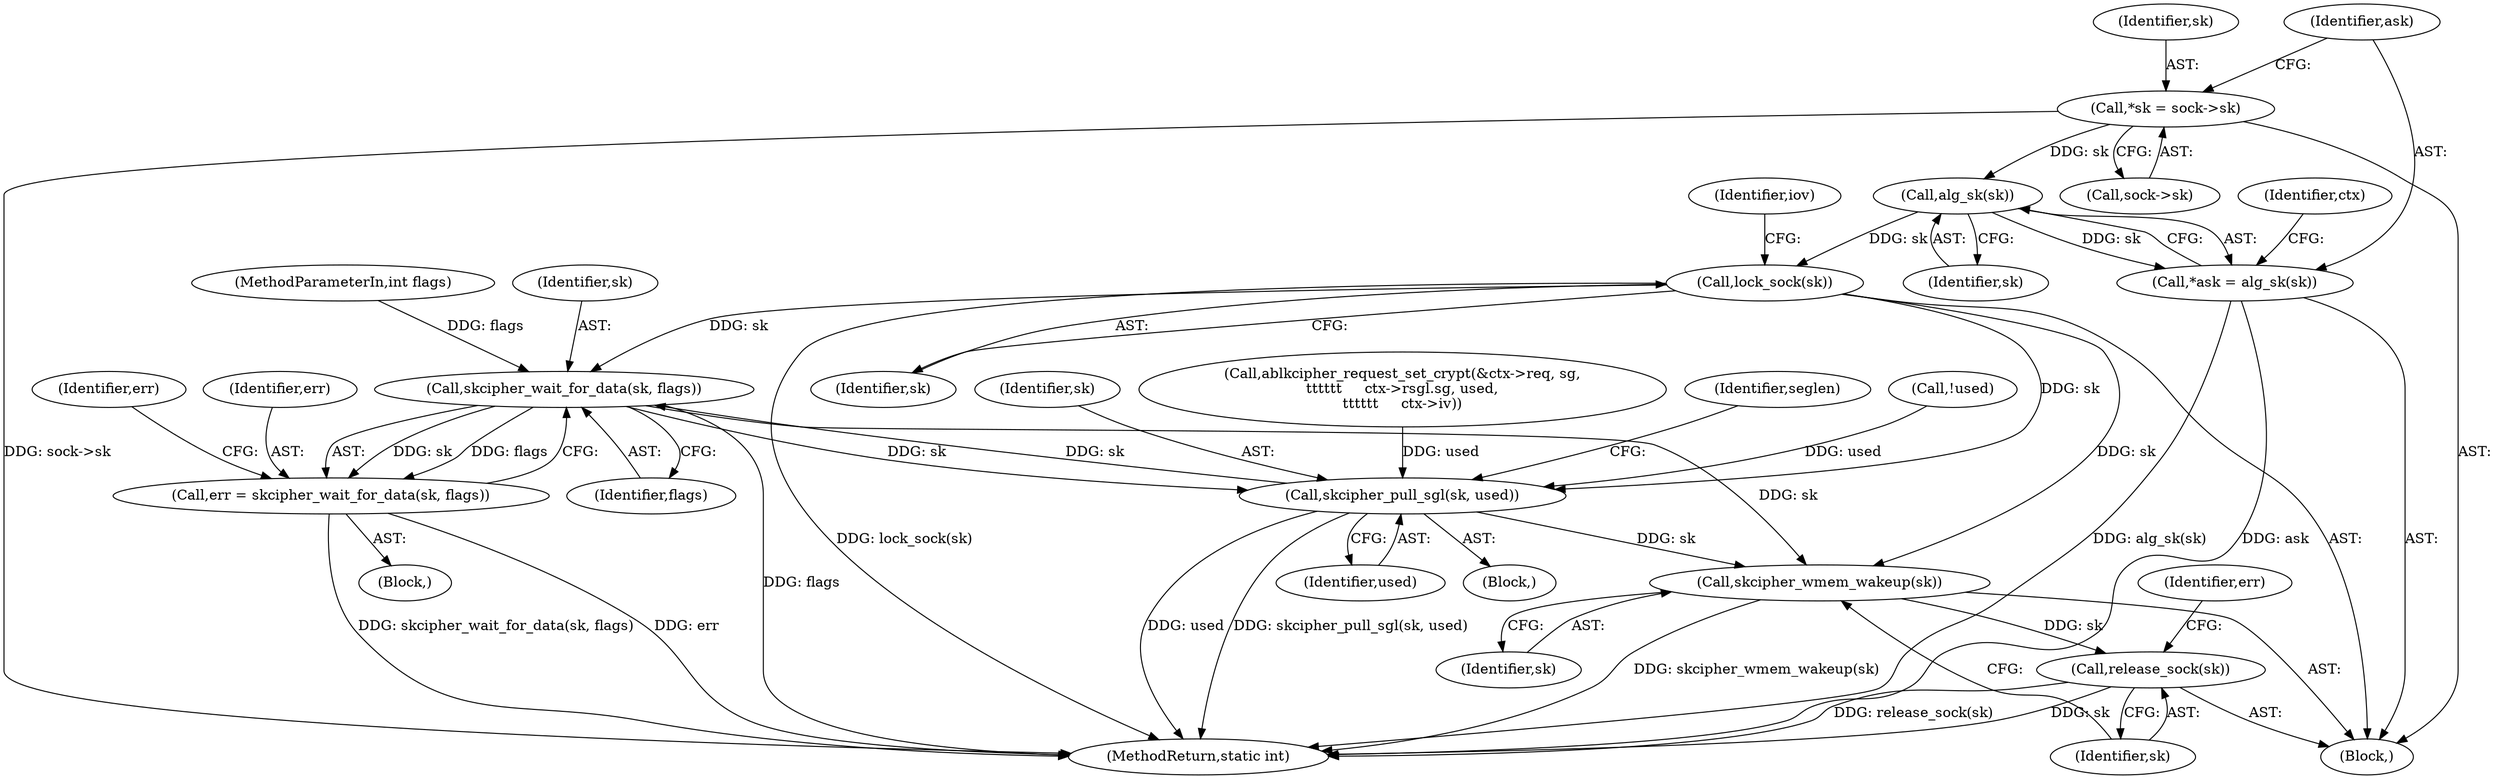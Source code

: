 digraph "0_linux_f3d3342602f8bcbf37d7c46641cb9bca7618eb1c_0@pointer" {
"1000116" [label="(Call,alg_sk(sk))"];
"1000108" [label="(Call,*sk = sock->sk)"];
"1000114" [label="(Call,*ask = alg_sk(sk))"];
"1000147" [label="(Call,lock_sock(sk))"];
"1000208" [label="(Call,skcipher_wait_for_data(sk, flags))"];
"1000206" [label="(Call,err = skcipher_wait_for_data(sk, flags))"];
"1000309" [label="(Call,skcipher_pull_sgl(sk, used))"];
"1000316" [label="(Call,skcipher_wmem_wakeup(sk))"];
"1000318" [label="(Call,release_sock(sk))"];
"1000212" [label="(Identifier,err)"];
"1000209" [label="(Identifier,sk)"];
"1000114" [label="(Call,*ask = alg_sk(sk))"];
"1000311" [label="(Identifier,used)"];
"1000115" [label="(Identifier,ask)"];
"1000321" [label="(MethodReturn,static int)"];
"1000120" [label="(Identifier,ctx)"];
"1000108" [label="(Call,*sk = sock->sk)"];
"1000117" [label="(Identifier,sk)"];
"1000318" [label="(Call,release_sock(sk))"];
"1000317" [label="(Identifier,sk)"];
"1000310" [label="(Identifier,sk)"];
"1000208" [label="(Call,skcipher_wait_for_data(sk, flags))"];
"1000309" [label="(Call,skcipher_pull_sgl(sk, used))"];
"1000206" [label="(Call,err = skcipher_wait_for_data(sk, flags))"];
"1000110" [label="(Call,sock->sk)"];
"1000205" [label="(Block,)"];
"1000152" [label="(Identifier,iov)"];
"1000184" [label="(Block,)"];
"1000105" [label="(MethodParameterIn,int flags)"];
"1000147" [label="(Call,lock_sock(sk))"];
"1000316" [label="(Call,skcipher_wmem_wakeup(sk))"];
"1000207" [label="(Identifier,err)"];
"1000116" [label="(Call,alg_sk(sk))"];
"1000255" [label="(Call,ablkcipher_request_set_crypt(&ctx->req, sg,\n\t\t\t\t\t\t     ctx->rsgl.sg, used,\n\t\t\t\t\t\t     ctx->iv))"];
"1000148" [label="(Identifier,sk)"];
"1000320" [label="(Identifier,err)"];
"1000109" [label="(Identifier,sk)"];
"1000106" [label="(Block,)"];
"1000210" [label="(Identifier,flags)"];
"1000183" [label="(Identifier,seglen)"];
"1000319" [label="(Identifier,sk)"];
"1000252" [label="(Call,!used)"];
"1000116" -> "1000114"  [label="AST: "];
"1000116" -> "1000117"  [label="CFG: "];
"1000117" -> "1000116"  [label="AST: "];
"1000114" -> "1000116"  [label="CFG: "];
"1000116" -> "1000114"  [label="DDG: sk"];
"1000108" -> "1000116"  [label="DDG: sk"];
"1000116" -> "1000147"  [label="DDG: sk"];
"1000108" -> "1000106"  [label="AST: "];
"1000108" -> "1000110"  [label="CFG: "];
"1000109" -> "1000108"  [label="AST: "];
"1000110" -> "1000108"  [label="AST: "];
"1000115" -> "1000108"  [label="CFG: "];
"1000108" -> "1000321"  [label="DDG: sock->sk"];
"1000114" -> "1000106"  [label="AST: "];
"1000115" -> "1000114"  [label="AST: "];
"1000120" -> "1000114"  [label="CFG: "];
"1000114" -> "1000321"  [label="DDG: ask"];
"1000114" -> "1000321"  [label="DDG: alg_sk(sk)"];
"1000147" -> "1000106"  [label="AST: "];
"1000147" -> "1000148"  [label="CFG: "];
"1000148" -> "1000147"  [label="AST: "];
"1000152" -> "1000147"  [label="CFG: "];
"1000147" -> "1000321"  [label="DDG: lock_sock(sk)"];
"1000147" -> "1000208"  [label="DDG: sk"];
"1000147" -> "1000309"  [label="DDG: sk"];
"1000147" -> "1000316"  [label="DDG: sk"];
"1000208" -> "1000206"  [label="AST: "];
"1000208" -> "1000210"  [label="CFG: "];
"1000209" -> "1000208"  [label="AST: "];
"1000210" -> "1000208"  [label="AST: "];
"1000206" -> "1000208"  [label="CFG: "];
"1000208" -> "1000321"  [label="DDG: flags"];
"1000208" -> "1000206"  [label="DDG: sk"];
"1000208" -> "1000206"  [label="DDG: flags"];
"1000309" -> "1000208"  [label="DDG: sk"];
"1000105" -> "1000208"  [label="DDG: flags"];
"1000208" -> "1000309"  [label="DDG: sk"];
"1000208" -> "1000316"  [label="DDG: sk"];
"1000206" -> "1000205"  [label="AST: "];
"1000207" -> "1000206"  [label="AST: "];
"1000212" -> "1000206"  [label="CFG: "];
"1000206" -> "1000321"  [label="DDG: skcipher_wait_for_data(sk, flags)"];
"1000206" -> "1000321"  [label="DDG: err"];
"1000309" -> "1000184"  [label="AST: "];
"1000309" -> "1000311"  [label="CFG: "];
"1000310" -> "1000309"  [label="AST: "];
"1000311" -> "1000309"  [label="AST: "];
"1000183" -> "1000309"  [label="CFG: "];
"1000309" -> "1000321"  [label="DDG: skcipher_pull_sgl(sk, used)"];
"1000309" -> "1000321"  [label="DDG: used"];
"1000252" -> "1000309"  [label="DDG: used"];
"1000255" -> "1000309"  [label="DDG: used"];
"1000309" -> "1000316"  [label="DDG: sk"];
"1000316" -> "1000106"  [label="AST: "];
"1000316" -> "1000317"  [label="CFG: "];
"1000317" -> "1000316"  [label="AST: "];
"1000319" -> "1000316"  [label="CFG: "];
"1000316" -> "1000321"  [label="DDG: skcipher_wmem_wakeup(sk)"];
"1000316" -> "1000318"  [label="DDG: sk"];
"1000318" -> "1000106"  [label="AST: "];
"1000318" -> "1000319"  [label="CFG: "];
"1000319" -> "1000318"  [label="AST: "];
"1000320" -> "1000318"  [label="CFG: "];
"1000318" -> "1000321"  [label="DDG: release_sock(sk)"];
"1000318" -> "1000321"  [label="DDG: sk"];
}

